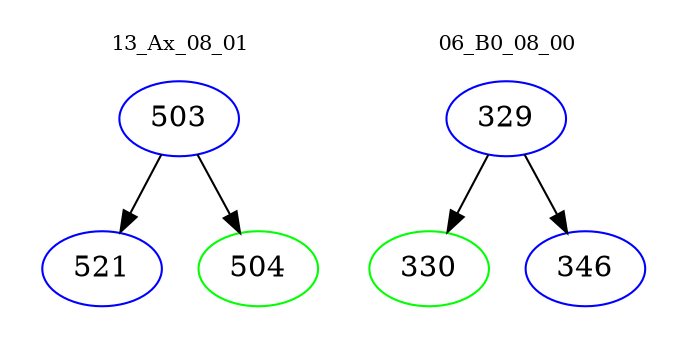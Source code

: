 digraph{
subgraph cluster_0 {
color = white
label = "13_Ax_08_01";
fontsize=10;
T0_503 [label="503", color="blue"]
T0_503 -> T0_521 [color="black"]
T0_521 [label="521", color="blue"]
T0_503 -> T0_504 [color="black"]
T0_504 [label="504", color="green"]
}
subgraph cluster_1 {
color = white
label = "06_B0_08_00";
fontsize=10;
T1_329 [label="329", color="blue"]
T1_329 -> T1_330 [color="black"]
T1_330 [label="330", color="green"]
T1_329 -> T1_346 [color="black"]
T1_346 [label="346", color="blue"]
}
}
